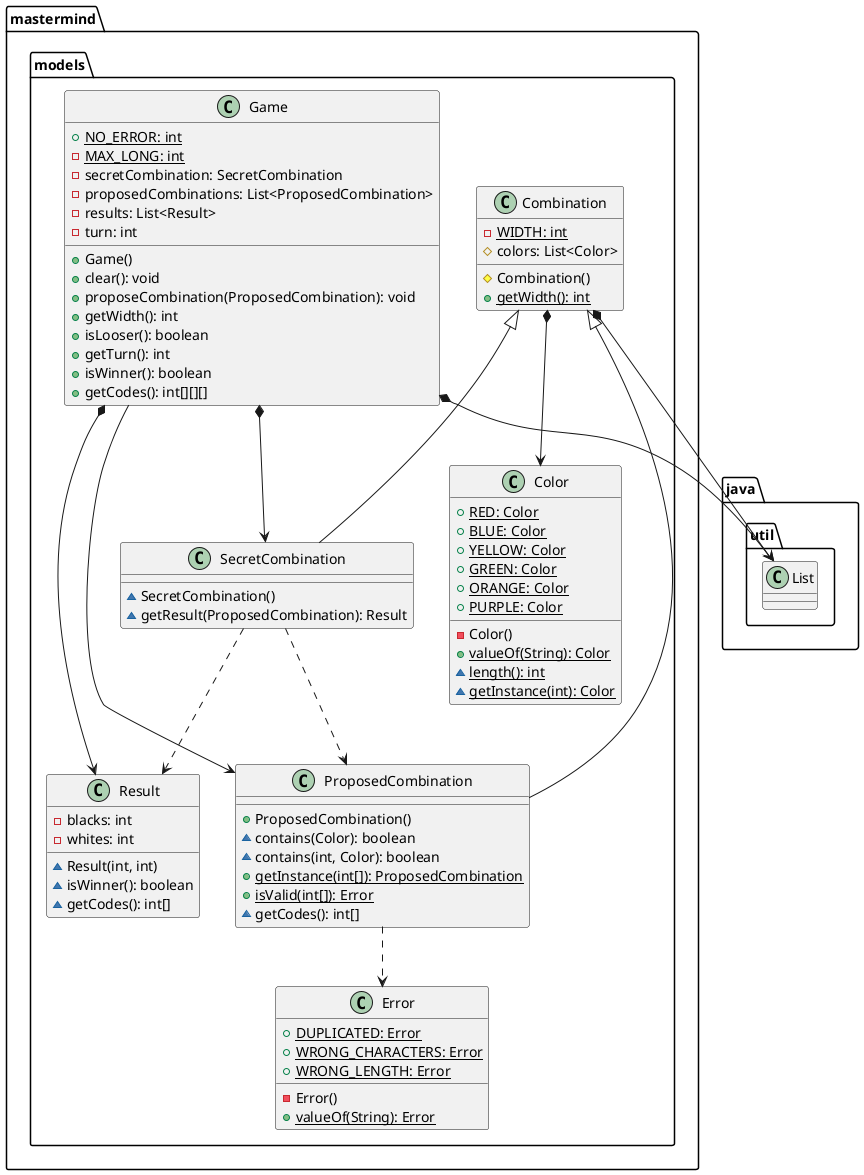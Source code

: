 @startuml

class  mastermind.models.Color{
+ {static} RED: Color
+ {static} BLUE: Color
+ {static} YELLOW: Color
+ {static} GREEN: Color
+ {static} ORANGE: Color
+ {static} PURPLE: Color
- Color()
+ {static} valueOf(String): Color
~ {static} length(): int
~ {static} getInstance(int): Color
}

class  mastermind.models.Combination{
- {static} WIDTH: int
# colors: List<Color>
# Combination()
+ {static} getWidth(): int
}
mastermind.models.Combination *-down-> java.util.List
mastermind.models.Combination *-down-> mastermind.models.Color

class  mastermind.models.Error{
+ {static} DUPLICATED: Error
+ {static} WRONG_CHARACTERS: Error
+ {static} WRONG_LENGTH: Error
- Error()
+ {static} valueOf(String): Error
}

class  mastermind.models.Game{
+ {static} NO_ERROR: int
- {static} MAX_LONG: int
- secretCombination: SecretCombination
- proposedCombinations: List<ProposedCombination>
- results: List<Result>
- turn: int
+ Game()
+ clear(): void
+ proposeCombination(ProposedCombination): void
+ getWidth(): int
+ isLooser(): boolean
+ getTurn(): int
+ isWinner(): boolean
+ getCodes(): int[][][]
}
mastermind.models.Game *-down-> java.util.List
mastermind.models.Game *-down-> mastermind.models.SecretCombination
mastermind.models.Game *-down-> mastermind.models.Result
mastermind.models.Game --> mastermind.models.ProposedCombination

class  mastermind.models.ProposedCombination{
+ ProposedCombination()
~ contains(Color): boolean
~ contains(int, Color): boolean
+ {static} getInstance(int[]): ProposedCombination
+ {static} isValid(int[]): Error
~ getCodes(): int[]
}
mastermind.models.Combination <|-down- mastermind.models.ProposedCombination
mastermind.models.ProposedCombination ..> mastermind.models.Error

class  mastermind.models.Result{
- blacks: int
- whites: int
~ Result(int, int)
~ isWinner(): boolean
~ getCodes(): int[]
}

class  mastermind.models.SecretCombination{
~ SecretCombination()
~ getResult(ProposedCombination): Result
}
mastermind.models.Combination <|-down- mastermind.models.SecretCombination
mastermind.models.SecretCombination ..> mastermind.models.Result
mastermind.models.SecretCombination ..> mastermind.models.ProposedCombination

@enduml